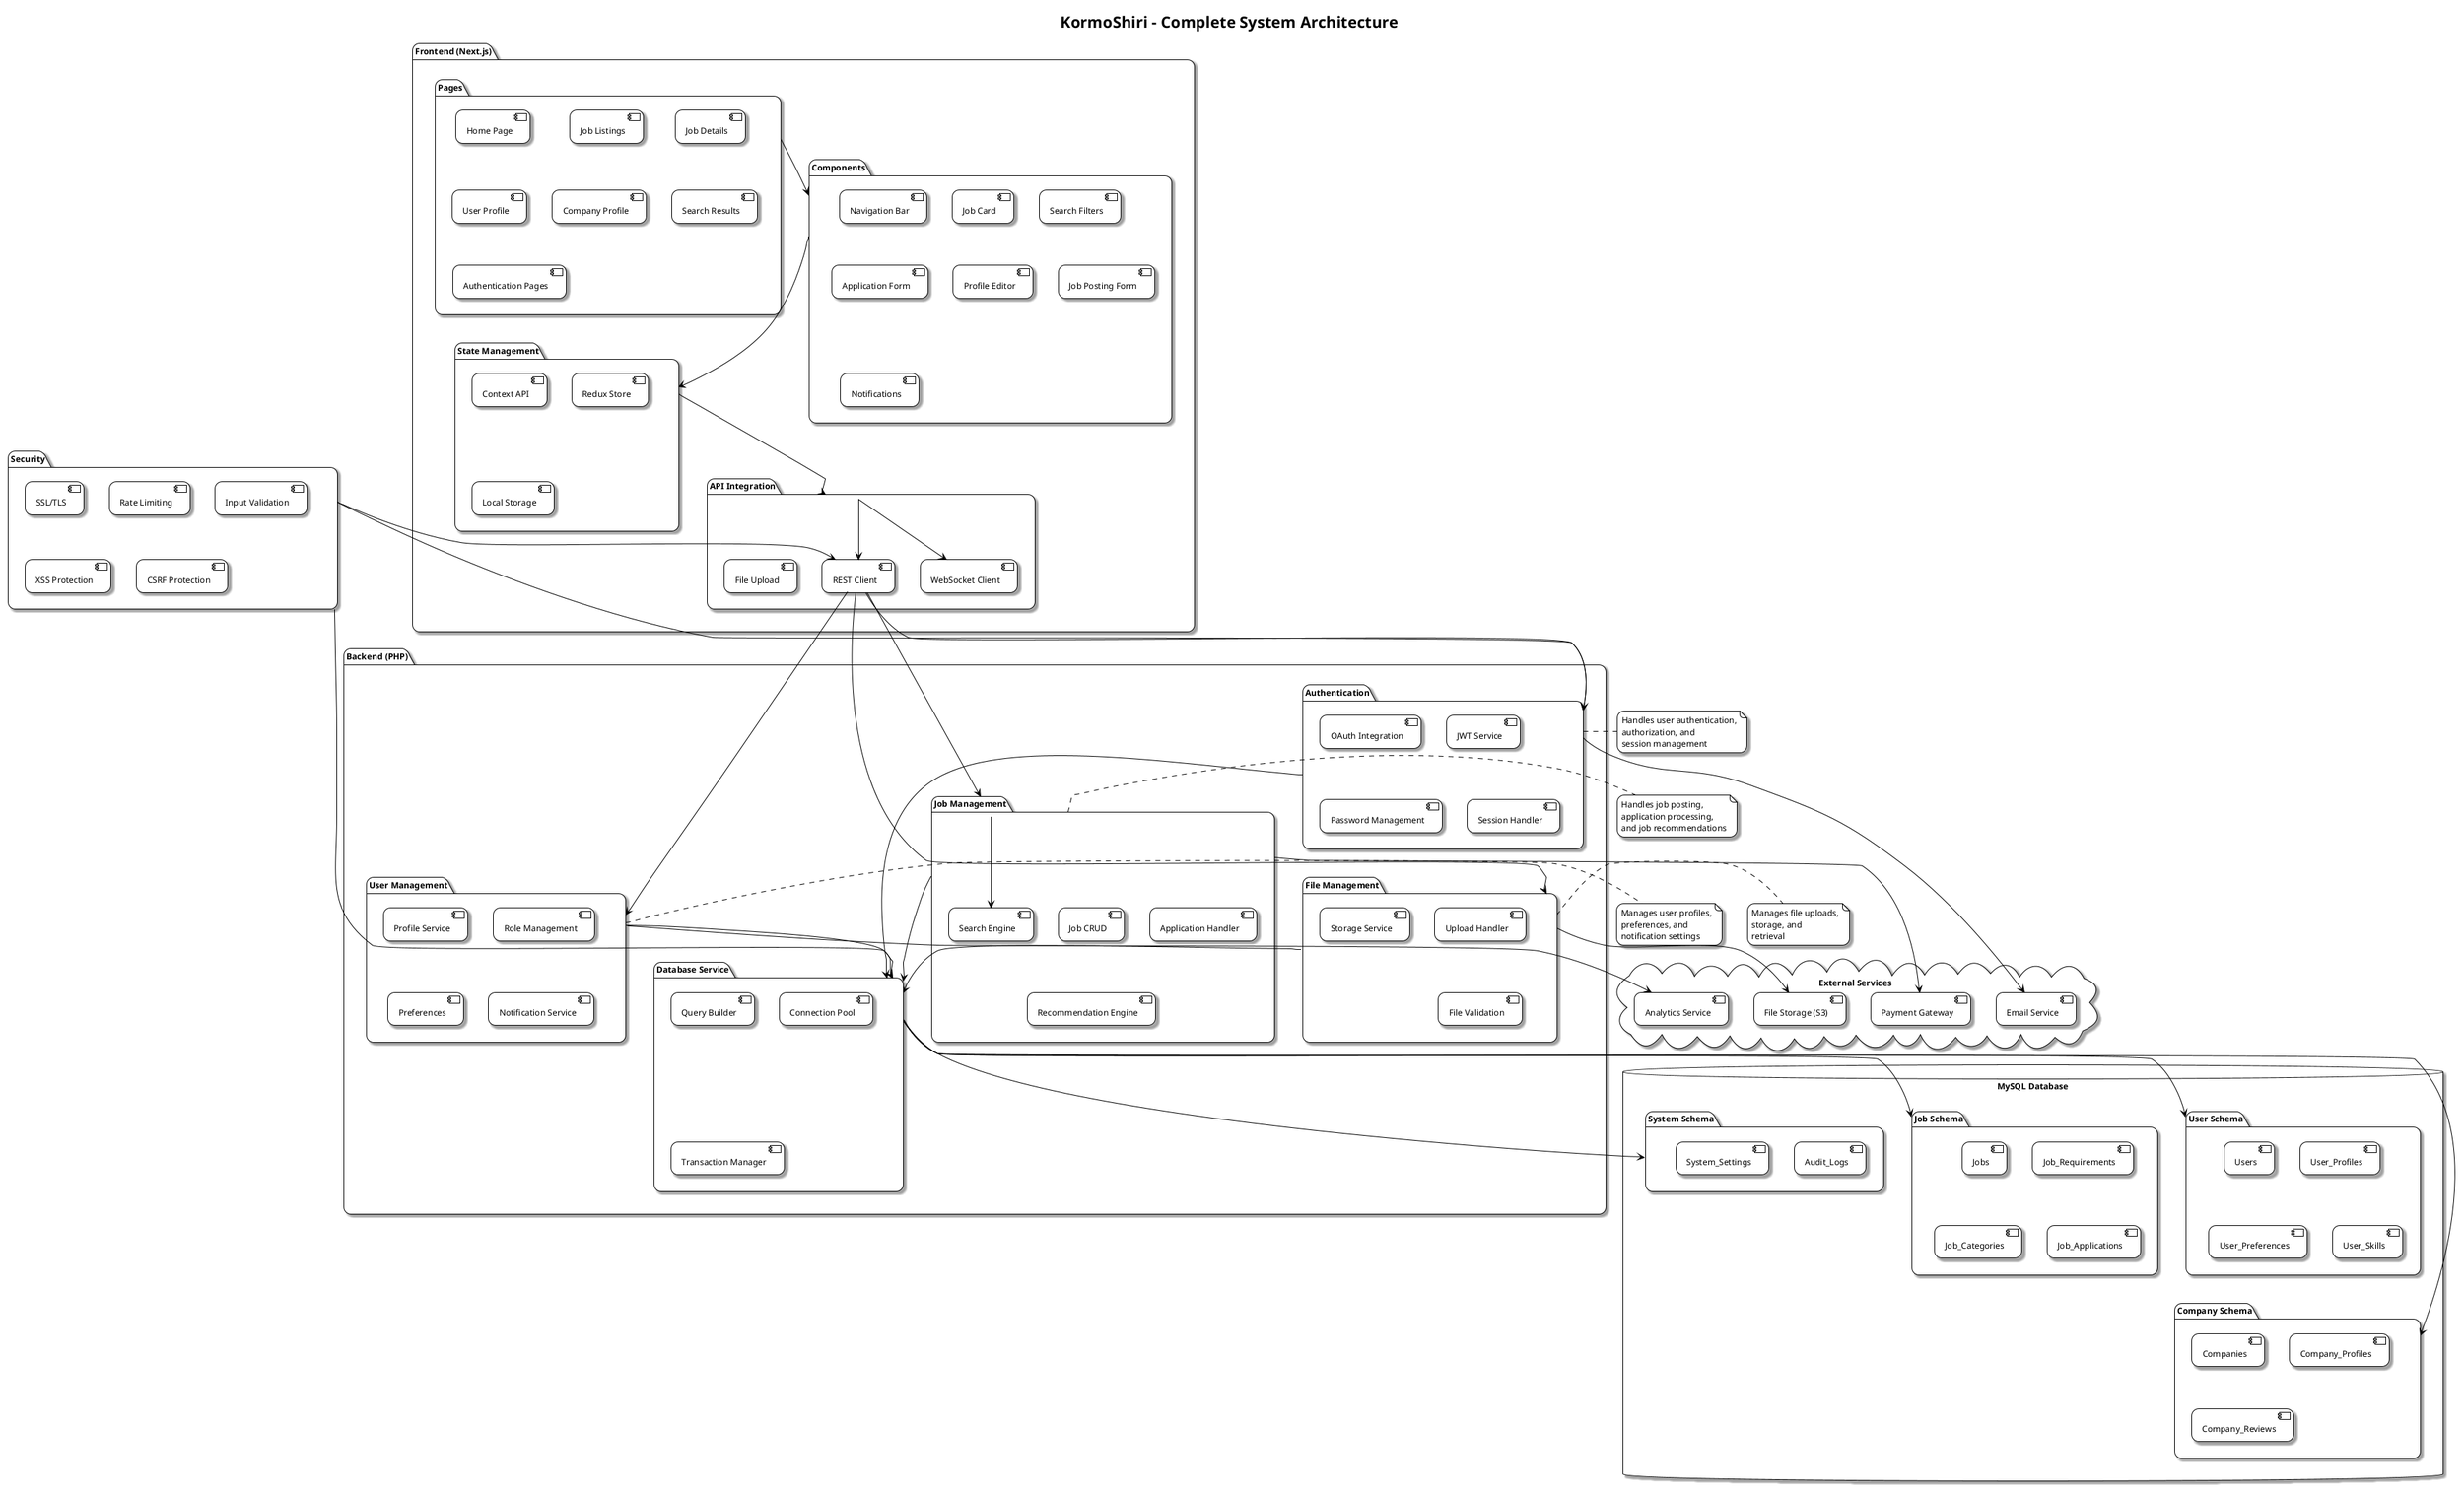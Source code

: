 @startuml
!theme plain
skinparam backgroundColor white
skinparam handwritten false
skinparam defaultFontName Arial
skinparam defaultFontSize 12
skinparam componentStyle uml2
skinparam roundcorner 20
skinparam shadowing true

title KormoShiri - Complete System Architecture

' Frontend Components
package "Frontend (Next.js)" {
    package "Pages" {
        [Home Page]
        [Job Listings]
        [Job Details]
        [User Profile]
        [Company Profile]
        [Search Results]
        [Authentication Pages]
    }

    package "Components" {
        [Navigation Bar]
        [Job Card]
        [Search Filters]
        [Application Form]
        [Profile Editor]
        [Job Posting Form]
        [Notifications]
    }

    package "State Management" {
        [Context API]
        [Redux Store]
        [Local Storage]
    }

    package "API Integration" {
        [REST Client]
        [WebSocket Client]
        [File Upload]
    }
}

' Backend Components
package "Backend (PHP)" {
    package "Authentication" {
        [JWT Service]
        [OAuth Integration]
        [Password Management]
        [Session Handler]
    }

    package "Job Management" {
        [Job CRUD]
        [Search Engine]
        [Application Handler]
        [Recommendation Engine]
    }

    package "User Management" {
        [Profile Service]
        [Role Management]
        [Preferences]
        [Notification Service]
    }

    package "File Management" {
        [Upload Handler]
        [Storage Service]
        [File Validation]
    }

    package "Database Service" {
        [Query Builder]
        [Connection Pool]
        [Transaction Manager]
    }
}

' Database Schema
database "MySQL Database" {
    package "User Schema" {
        [Users]
        [User_Profiles]
        [User_Preferences]
        [User_Skills]
    }

    package "Job Schema" {
        [Jobs]
        [Job_Requirements]
        [Job_Categories]
        [Job_Applications]
    }

    package "Company Schema" {
        [Companies]
        [Company_Profiles]
        [Company_Reviews]
    }

    package "System Schema" {
        [Notifications]
        [Audit_Logs]
        [System_Settings]
    }
}

' External Services
cloud "External Services" {
    [Email Service]
    [File Storage (S3)]
    [Payment Gateway]
    [Analytics Service]
    [Search Engine]
}

' Security Layer
package "Security" {
    [SSL/TLS]
    [Rate Limiting]
    [Input Validation]
    [XSS Protection]
    [CSRF Protection]
}

' Frontend Relationships
[Pages] --> [Components]
[Components] --> [State Management]
[State Management] --> [API Integration]
[API Integration] --> [REST Client]
[API Integration] --> [WebSocket Client]

' Backend Relationships
[REST Client] --> [Authentication]
[REST Client] --> [Job Management]
[REST Client] --> [User Management]
[REST Client] --> [File Management]

[Authentication] --> [Database Service]
[Job Management] --> [Database Service]
[User Management] --> [Database Service]
[File Management] --> [Database Service]

' Database Relationships
[Database Service] --> [User Schema]
[Database Service] --> [Job Schema]
[Database Service] --> [Company Schema]
[Database Service] --> [System Schema]

' External Service Relationships
[Authentication] --> [Email Service]
[File Management] --> [File Storage (S3)]
[Job Management] --> [Payment Gateway]
[User Management] --> [Analytics Service]
[Job Management] --> [Search Engine]

' Security Relationships
[Security] --> [Authentication]
[Security] --> [REST Client]
[Security] --> [Database Service]

' Data Flow
note right of [Job Management]
  Handles job posting,
  application processing,
  and job recommendations
end note

note right of [User Management]
  Manages user profiles,
  preferences, and
  notification settings
end note

note right of [Authentication]
  Handles user authentication,
  authorization, and
  session management
end note

note right of [File Management]
  Manages file uploads,
  storage, and
  retrieval
end note

@enduml 